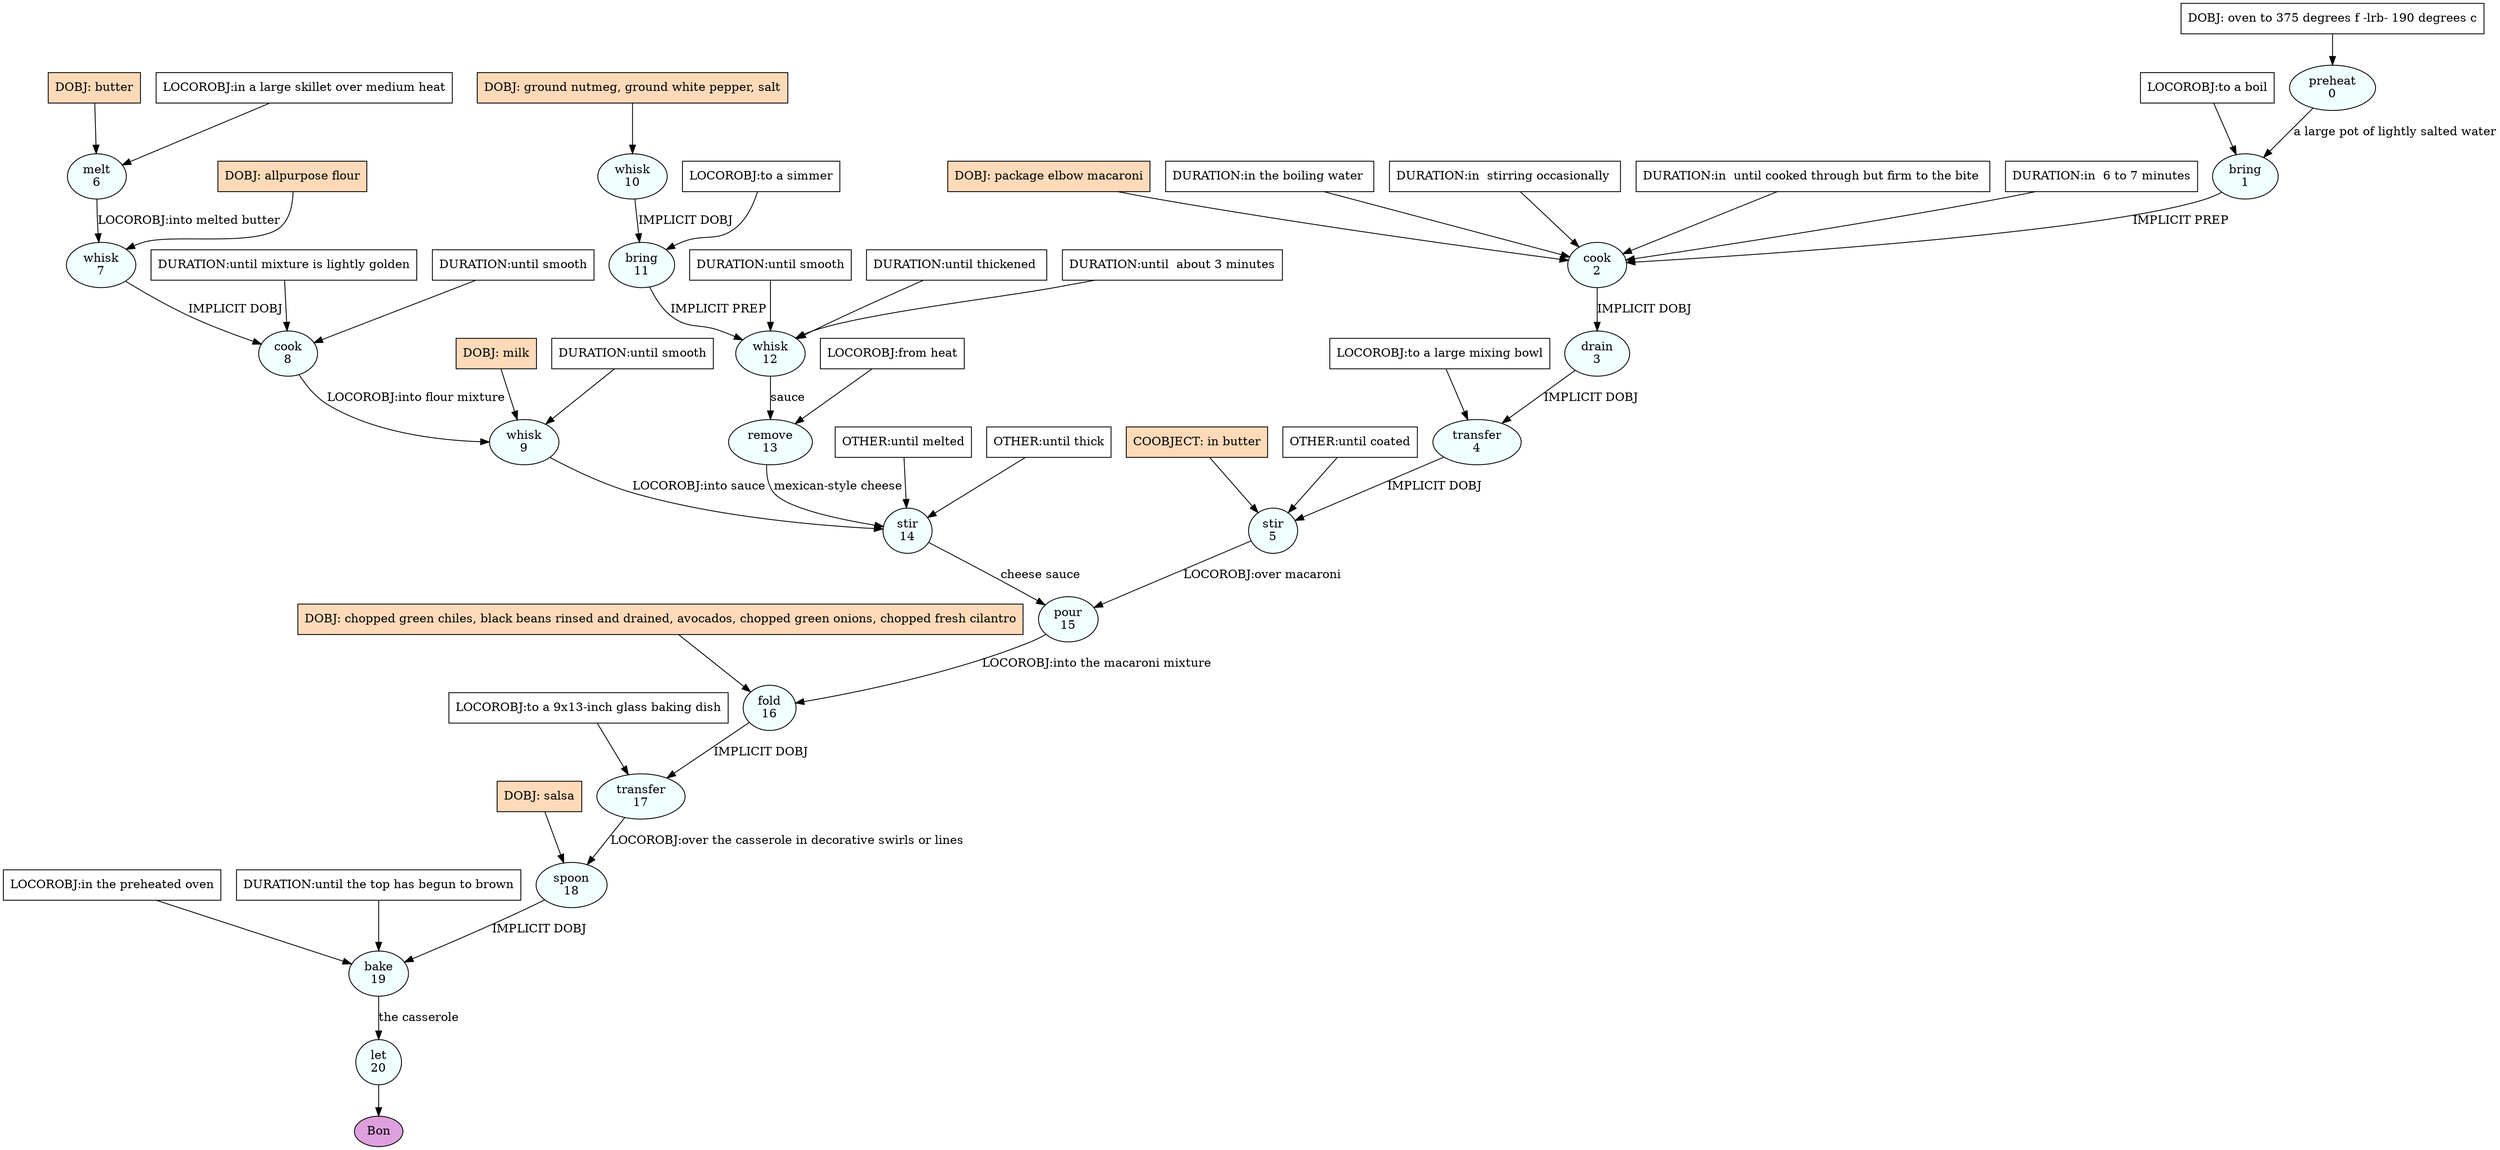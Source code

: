 digraph recipe {
E0[label="preheat
0", shape=oval, style=filled, fillcolor=azure]
E1[label="bring
1", shape=oval, style=filled, fillcolor=azure]
E2[label="cook
2", shape=oval, style=filled, fillcolor=azure]
E3[label="drain
3", shape=oval, style=filled, fillcolor=azure]
E4[label="transfer
4", shape=oval, style=filled, fillcolor=azure]
E5[label="stir
5", shape=oval, style=filled, fillcolor=azure]
E6[label="melt
6", shape=oval, style=filled, fillcolor=azure]
E7[label="whisk
7", shape=oval, style=filled, fillcolor=azure]
E8[label="cook
8", shape=oval, style=filled, fillcolor=azure]
E9[label="whisk
9", shape=oval, style=filled, fillcolor=azure]
E10[label="whisk
10", shape=oval, style=filled, fillcolor=azure]
E11[label="bring
11", shape=oval, style=filled, fillcolor=azure]
E12[label="whisk
12", shape=oval, style=filled, fillcolor=azure]
E13[label="remove
13", shape=oval, style=filled, fillcolor=azure]
E14[label="stir
14", shape=oval, style=filled, fillcolor=azure]
E15[label="pour
15", shape=oval, style=filled, fillcolor=azure]
E16[label="fold
16", shape=oval, style=filled, fillcolor=azure]
E17[label="transfer
17", shape=oval, style=filled, fillcolor=azure]
E18[label="spoon
18", shape=oval, style=filled, fillcolor=azure]
E19[label="bake
19", shape=oval, style=filled, fillcolor=azure]
E20[label="let
20", shape=oval, style=filled, fillcolor=azure]
D10[label="DOBJ: ground nutmeg, ground white pepper, salt", shape=box, style=filled, fillcolor=peachpuff]
D10 -> E10
D0[label="DOBJ: oven to 375 degrees f -lrb- 190 degrees c", shape=box, style=filled, fillcolor=white]
D0 -> E0
D6[label="DOBJ: butter", shape=box, style=filled, fillcolor=peachpuff]
D6 -> E6
P6_0[label="LOCOROBJ:in a large skillet over medium heat", shape=box, style=filled, fillcolor=white]
P6_0 -> E6
E0 -> E1 [label="a large pot of lightly salted water"]
P1_0_0[label="LOCOROBJ:to a boil", shape=box, style=filled, fillcolor=white]
P1_0_0 -> E1
D2_ing[label="DOBJ: package elbow macaroni", shape=box, style=filled, fillcolor=peachpuff]
D2_ing -> E2
E1 -> E2 [label="IMPLICIT PREP"]
P2_1_0[label="DURATION:in the boiling water ", shape=box, style=filled, fillcolor=white]
P2_1_0 -> E2
P2_1_1[label="DURATION:in  stirring occasionally ", shape=box, style=filled, fillcolor=white]
P2_1_1 -> E2
P2_1_2[label="DURATION:in  until cooked through but firm to the bite ", shape=box, style=filled, fillcolor=white]
P2_1_2 -> E2
P2_1_3[label="DURATION:in  6 to 7 minutes", shape=box, style=filled, fillcolor=white]
P2_1_3 -> E2
E2 -> E3 [label="IMPLICIT DOBJ"]
E3 -> E4 [label="IMPLICIT DOBJ"]
P4_0_0[label="LOCOROBJ:to a large mixing bowl", shape=box, style=filled, fillcolor=white]
P4_0_0 -> E4
E4 -> E5 [label="IMPLICIT DOBJ"]
P5_0_ing[label="COOBJECT: in butter", shape=box, style=filled, fillcolor=peachpuff]
P5_0_ing -> E5
P5_1_0[label="OTHER:until coated", shape=box, style=filled, fillcolor=white]
P5_1_0 -> E5
D7_ing[label="DOBJ: allpurpose flour", shape=box, style=filled, fillcolor=peachpuff]
D7_ing -> E7
E6 -> E7 [label="LOCOROBJ:into melted butter"]
E7 -> E8 [label="IMPLICIT DOBJ"]
P8_0_0[label="DURATION:until mixture is lightly golden", shape=box, style=filled, fillcolor=white]
P8_0_0 -> E8
P8_0_1[label="DURATION:until smooth", shape=box, style=filled, fillcolor=white]
P8_0_1 -> E8
D9_ing[label="DOBJ: milk", shape=box, style=filled, fillcolor=peachpuff]
D9_ing -> E9
E8 -> E9 [label="LOCOROBJ:into flour mixture"]
P9_1_0[label="DURATION:until smooth", shape=box, style=filled, fillcolor=white]
P9_1_0 -> E9
E10 -> E11 [label="IMPLICIT DOBJ"]
P11_0_0[label="LOCOROBJ:to a simmer", shape=box, style=filled, fillcolor=white]
P11_0_0 -> E11
E11 -> E12 [label="IMPLICIT PREP"]
P12_1_0[label="DURATION:until smooth", shape=box, style=filled, fillcolor=white]
P12_1_0 -> E12
P12_1_1[label="DURATION:until thickened ", shape=box, style=filled, fillcolor=white]
P12_1_1 -> E12
P12_1_2[label="DURATION:until  about 3 minutes", shape=box, style=filled, fillcolor=white]
P12_1_2 -> E12
E12 -> E13 [label="sauce"]
P13_0_0[label="LOCOROBJ:from heat", shape=box, style=filled, fillcolor=white]
P13_0_0 -> E13
E13 -> E14 [label="mexican-style cheese"]
E9 -> E14 [label="LOCOROBJ:into sauce"]
P14_1_0[label="OTHER:until melted", shape=box, style=filled, fillcolor=white]
P14_1_0 -> E14
P14_1_1[label="OTHER:until thick", shape=box, style=filled, fillcolor=white]
P14_1_1 -> E14
E14 -> E15 [label="cheese sauce"]
E5 -> E15 [label="LOCOROBJ:over macaroni"]
D16_ing[label="DOBJ: chopped green chiles, black beans rinsed and drained, avocados, chopped green onions, chopped fresh cilantro", shape=box, style=filled, fillcolor=peachpuff]
D16_ing -> E16
E15 -> E16 [label="LOCOROBJ:into the macaroni mixture"]
E16 -> E17 [label="IMPLICIT DOBJ"]
P17_0_0[label="LOCOROBJ:to a 9x13-inch glass baking dish", shape=box, style=filled, fillcolor=white]
P17_0_0 -> E17
D18_ing[label="DOBJ: salsa", shape=box, style=filled, fillcolor=peachpuff]
D18_ing -> E18
E17 -> E18 [label="LOCOROBJ:over the casserole in decorative swirls or lines"]
E18 -> E19 [label="IMPLICIT DOBJ"]
P19_0_0[label="LOCOROBJ:in the preheated oven", shape=box, style=filled, fillcolor=white]
P19_0_0 -> E19
P19_1_0[label="DURATION:until the top has begun to brown", shape=box, style=filled, fillcolor=white]
P19_1_0 -> E19
E19 -> E20 [label="the casserole"]
EOR[label="Bon", shape=oval, style=filled, fillcolor=plum]
E20 -> EOR
}
